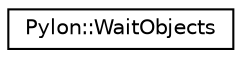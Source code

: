 digraph "Graphical Class Hierarchy"
{
  edge [fontname="Helvetica",fontsize="10",labelfontname="Helvetica",labelfontsize="10"];
  node [fontname="Helvetica",fontsize="10",shape=record];
  rankdir="LR";
  Node1 [label="Pylon::WaitObjects",height=0.2,width=0.4,color="black", fillcolor="white", style="filled",URL="$class_pylon_1_1_wait_objects.html",tooltip="A set of wait objects. "];
}
